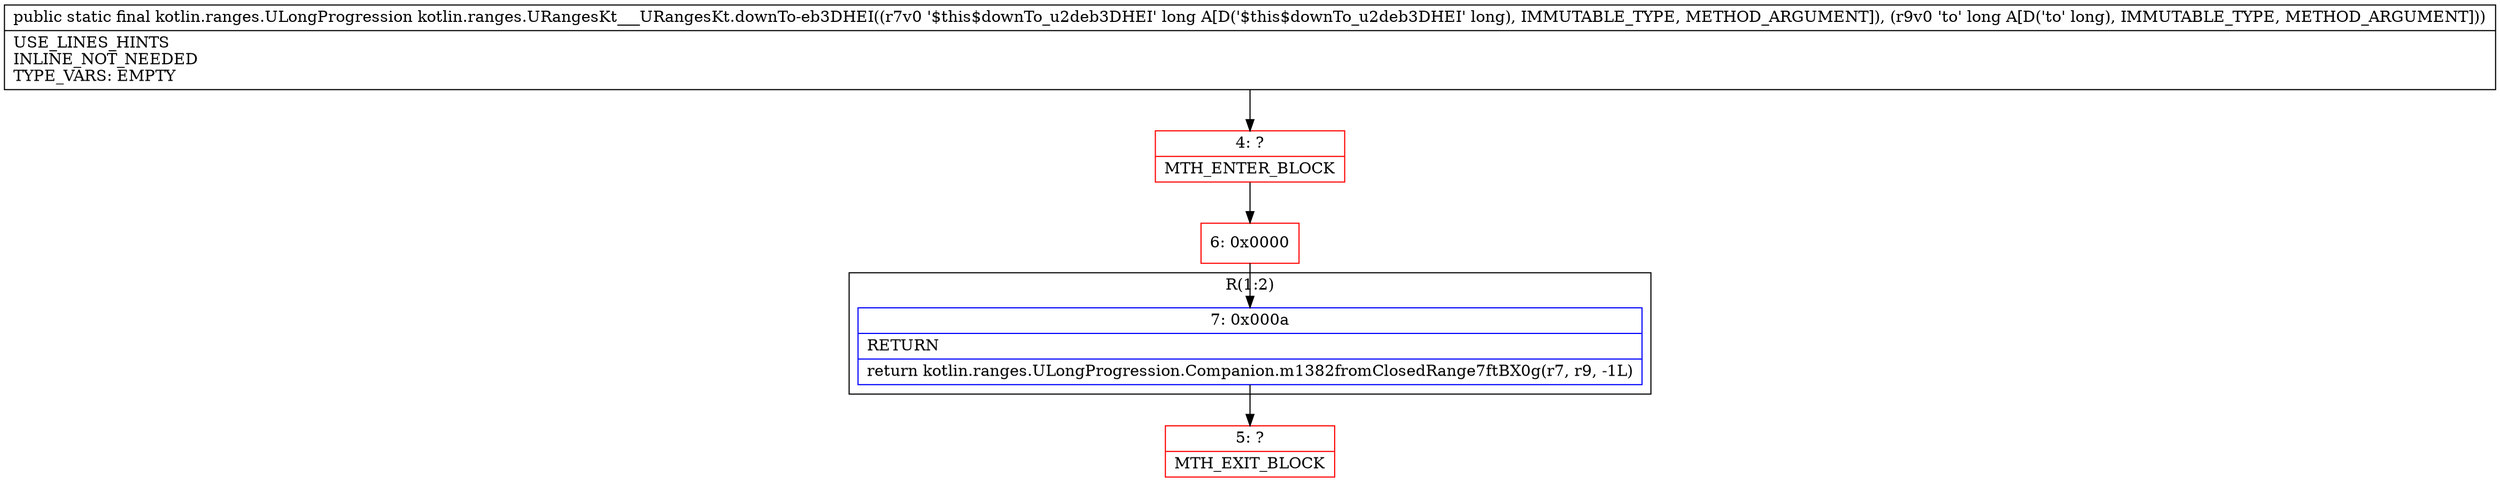 digraph "CFG forkotlin.ranges.URangesKt___URangesKt.downTo\-eb3DHEI(JJ)Lkotlin\/ranges\/ULongProgression;" {
subgraph cluster_Region_950965922 {
label = "R(1:2)";
node [shape=record,color=blue];
Node_7 [shape=record,label="{7\:\ 0x000a|RETURN\l|return kotlin.ranges.ULongProgression.Companion.m1382fromClosedRange7ftBX0g(r7, r9, \-1L)\l}"];
}
Node_4 [shape=record,color=red,label="{4\:\ ?|MTH_ENTER_BLOCK\l}"];
Node_6 [shape=record,color=red,label="{6\:\ 0x0000}"];
Node_5 [shape=record,color=red,label="{5\:\ ?|MTH_EXIT_BLOCK\l}"];
MethodNode[shape=record,label="{public static final kotlin.ranges.ULongProgression kotlin.ranges.URangesKt___URangesKt.downTo\-eb3DHEI((r7v0 '$this$downTo_u2deb3DHEI' long A[D('$this$downTo_u2deb3DHEI' long), IMMUTABLE_TYPE, METHOD_ARGUMENT]), (r9v0 'to' long A[D('to' long), IMMUTABLE_TYPE, METHOD_ARGUMENT]))  | USE_LINES_HINTS\lINLINE_NOT_NEEDED\lTYPE_VARS: EMPTY\l}"];
MethodNode -> Node_4;Node_7 -> Node_5;
Node_4 -> Node_6;
Node_6 -> Node_7;
}

